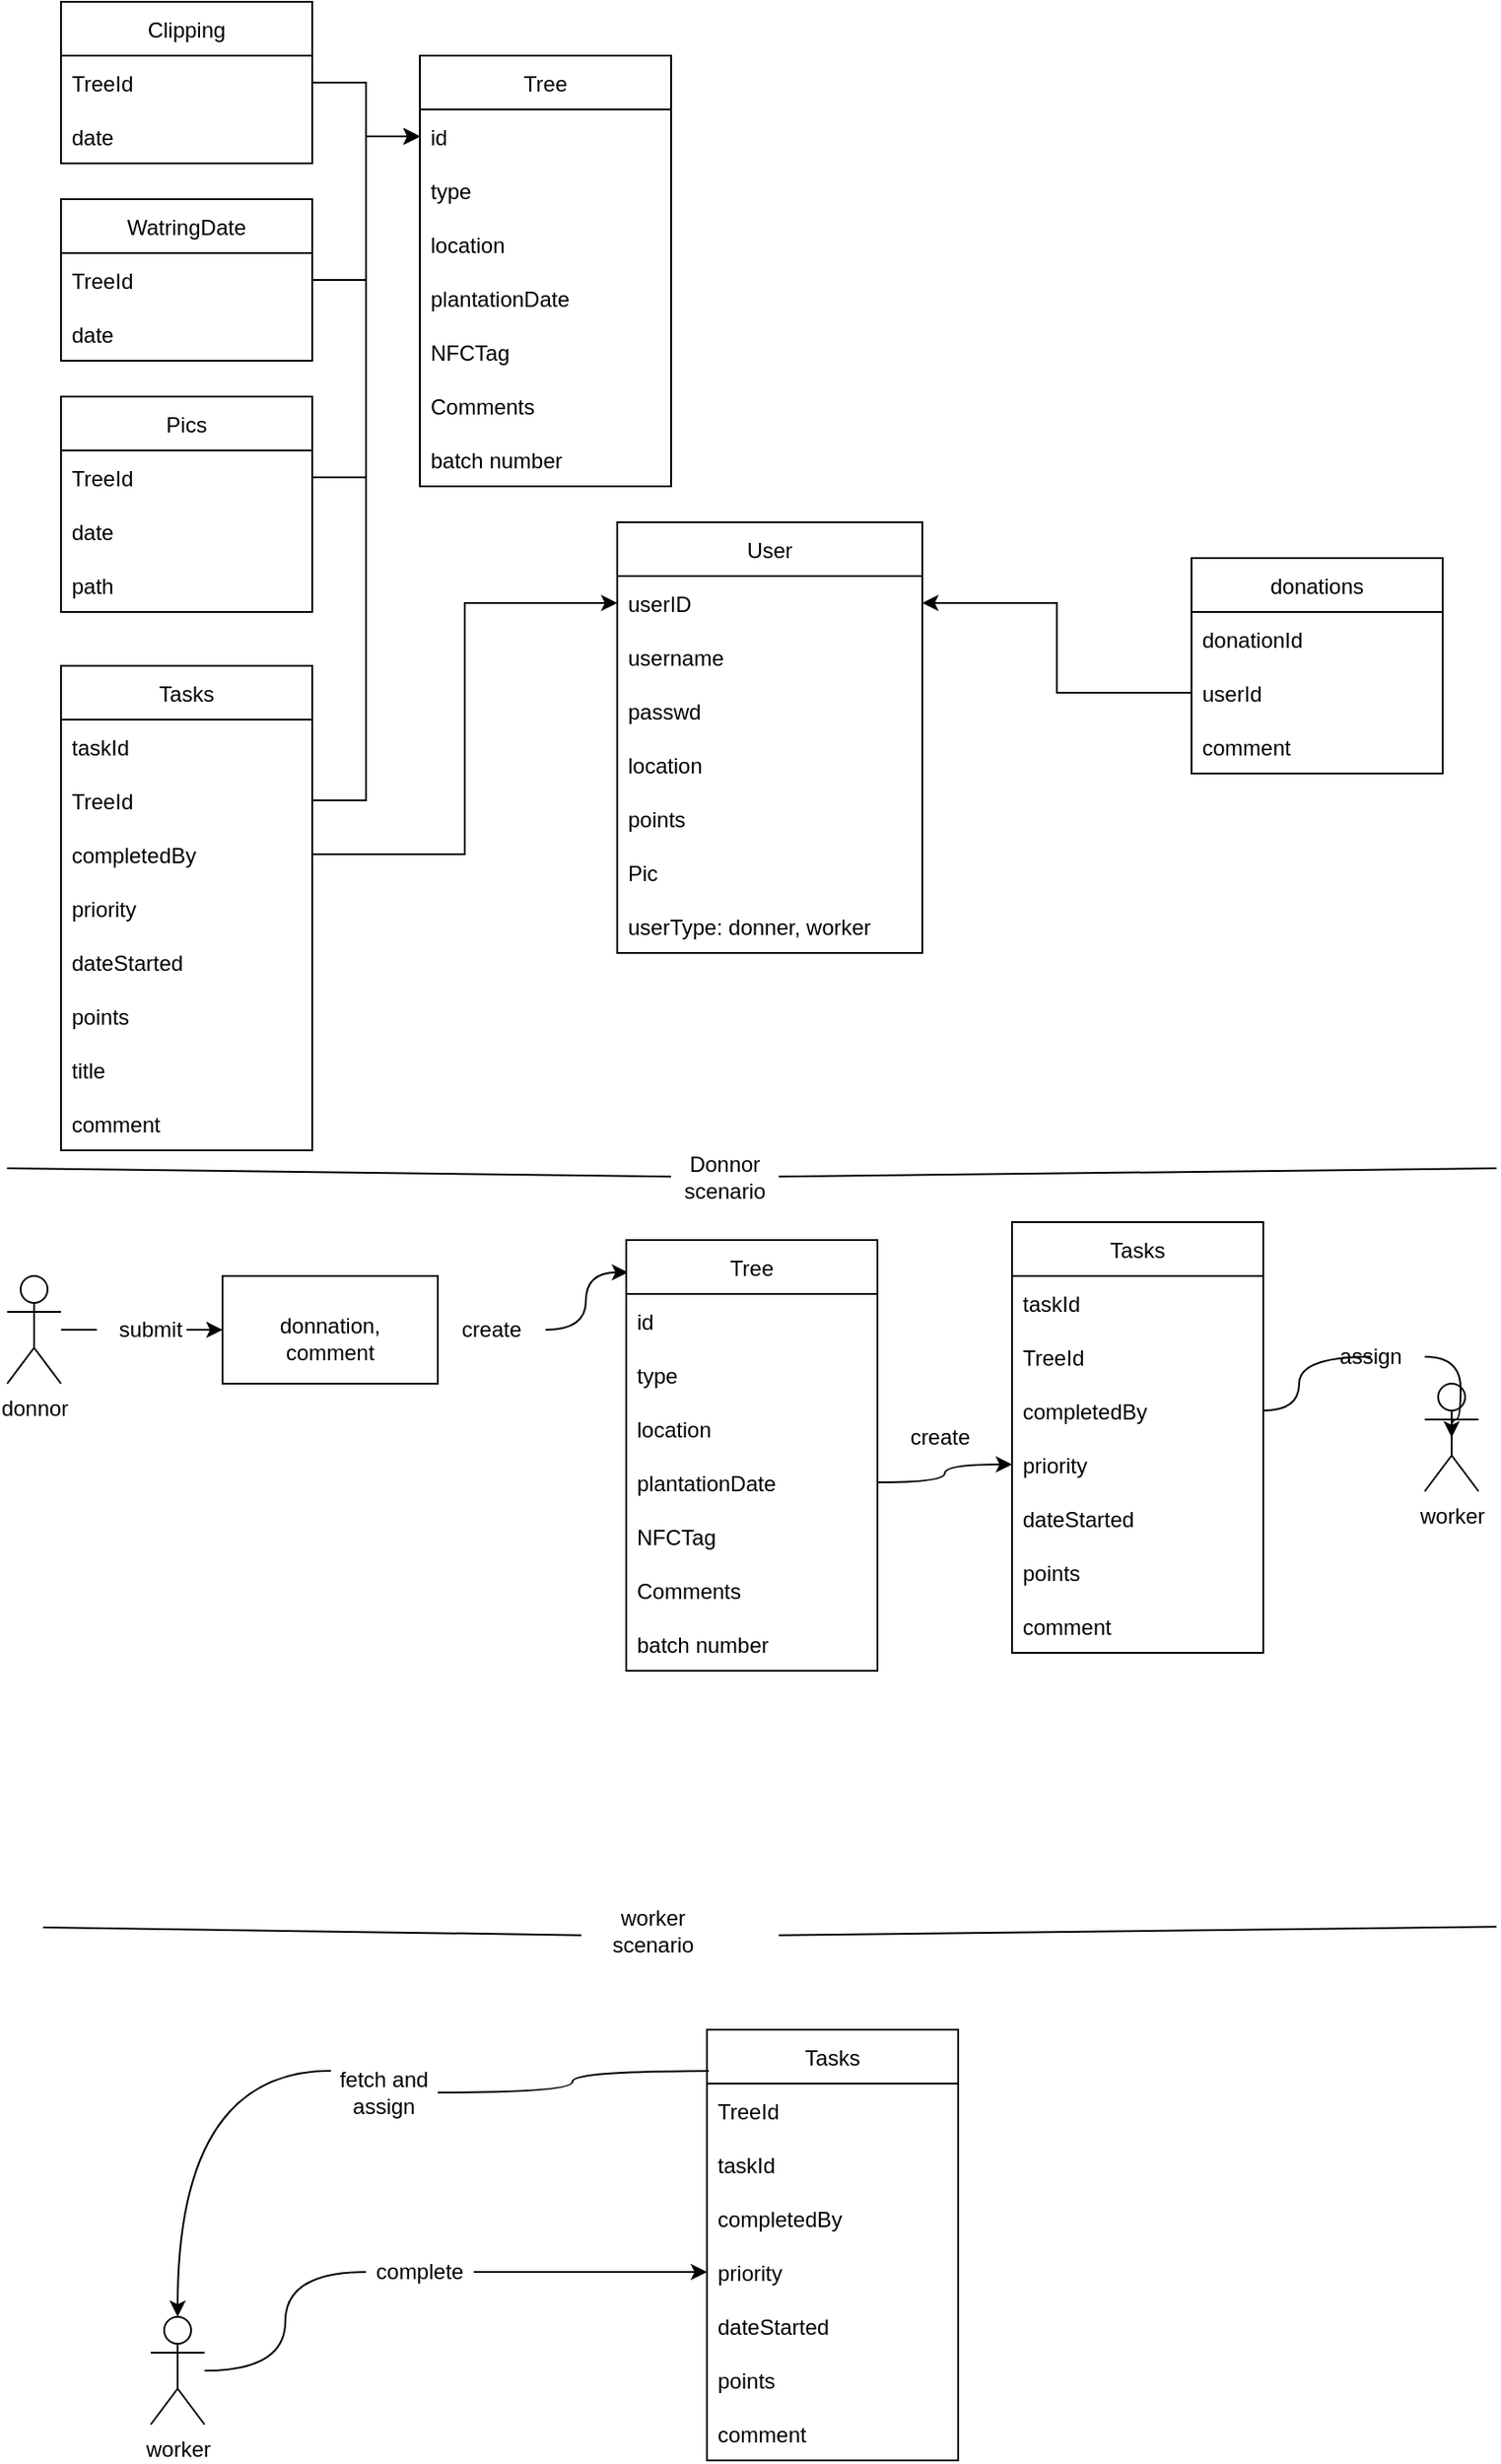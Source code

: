 <mxfile version="20.0.4" type="device"><diagram id="P3Yv4GpOk0k-RY1LHv3R" name="Page-1"><mxGraphModel dx="1422" dy="762" grid="1" gridSize="10" guides="1" tooltips="1" connect="1" arrows="1" fold="1" page="1" pageScale="1" pageWidth="850" pageHeight="1100" math="0" shadow="0"><root><mxCell id="0"/><mxCell id="1" parent="0"/><mxCell id="05S0D8SUbtzjVt8-2Ufj-2" value="Tree" style="swimlane;fontStyle=0;childLayout=stackLayout;horizontal=1;startSize=30;horizontalStack=0;resizeParent=1;resizeParentMax=0;resizeLast=0;collapsible=1;marginBottom=0;" parent="1" vertex="1"><mxGeometry x="240" y="60" width="140" height="240" as="geometry"/></mxCell><mxCell id="05S0D8SUbtzjVt8-2Ufj-5" value="id" style="text;strokeColor=none;fillColor=none;align=left;verticalAlign=middle;spacingLeft=4;spacingRight=4;overflow=hidden;points=[[0,0.5],[1,0.5]];portConstraint=eastwest;rotatable=0;" parent="05S0D8SUbtzjVt8-2Ufj-2" vertex="1"><mxGeometry y="30" width="140" height="30" as="geometry"/></mxCell><mxCell id="05S0D8SUbtzjVt8-2Ufj-4" value="type" style="text;strokeColor=none;fillColor=none;align=left;verticalAlign=middle;spacingLeft=4;spacingRight=4;overflow=hidden;points=[[0,0.5],[1,0.5]];portConstraint=eastwest;rotatable=0;" parent="05S0D8SUbtzjVt8-2Ufj-2" vertex="1"><mxGeometry y="60" width="140" height="30" as="geometry"/></mxCell><mxCell id="05S0D8SUbtzjVt8-2Ufj-3" value="location" style="text;strokeColor=none;fillColor=none;align=left;verticalAlign=middle;spacingLeft=4;spacingRight=4;overflow=hidden;points=[[0,0.5],[1,0.5]];portConstraint=eastwest;rotatable=0;" parent="05S0D8SUbtzjVt8-2Ufj-2" vertex="1"><mxGeometry y="90" width="140" height="30" as="geometry"/></mxCell><mxCell id="05S0D8SUbtzjVt8-2Ufj-6" value="plantationDate" style="text;strokeColor=none;fillColor=none;align=left;verticalAlign=middle;spacingLeft=4;spacingRight=4;overflow=hidden;points=[[0,0.5],[1,0.5]];portConstraint=eastwest;rotatable=0;" parent="05S0D8SUbtzjVt8-2Ufj-2" vertex="1"><mxGeometry y="120" width="140" height="30" as="geometry"/></mxCell><mxCell id="05S0D8SUbtzjVt8-2Ufj-7" value="NFCTag" style="text;strokeColor=none;fillColor=none;align=left;verticalAlign=middle;spacingLeft=4;spacingRight=4;overflow=hidden;points=[[0,0.5],[1,0.5]];portConstraint=eastwest;rotatable=0;" parent="05S0D8SUbtzjVt8-2Ufj-2" vertex="1"><mxGeometry y="150" width="140" height="30" as="geometry"/></mxCell><mxCell id="05S0D8SUbtzjVt8-2Ufj-13" value="Comments" style="text;strokeColor=none;fillColor=none;align=left;verticalAlign=middle;spacingLeft=4;spacingRight=4;overflow=hidden;points=[[0,0.5],[1,0.5]];portConstraint=eastwest;rotatable=0;" parent="05S0D8SUbtzjVt8-2Ufj-2" vertex="1"><mxGeometry y="180" width="140" height="30" as="geometry"/></mxCell><mxCell id="05S0D8SUbtzjVt8-2Ufj-14" value="batch number" style="text;strokeColor=none;fillColor=none;align=left;verticalAlign=middle;spacingLeft=4;spacingRight=4;overflow=hidden;points=[[0,0.5],[1,0.5]];portConstraint=eastwest;rotatable=0;" parent="05S0D8SUbtzjVt8-2Ufj-2" vertex="1"><mxGeometry y="210" width="140" height="30" as="geometry"/></mxCell><mxCell id="05S0D8SUbtzjVt8-2Ufj-8" value="WatringDate" style="swimlane;fontStyle=0;childLayout=stackLayout;horizontal=1;startSize=30;horizontalStack=0;resizeParent=1;resizeParentMax=0;resizeLast=0;collapsible=1;marginBottom=0;" parent="1" vertex="1"><mxGeometry x="40" y="140" width="140" height="90" as="geometry"/></mxCell><mxCell id="05S0D8SUbtzjVt8-2Ufj-9" value="TreeId" style="text;strokeColor=none;fillColor=none;align=left;verticalAlign=middle;spacingLeft=4;spacingRight=4;overflow=hidden;points=[[0,0.5],[1,0.5]];portConstraint=eastwest;rotatable=0;" parent="05S0D8SUbtzjVt8-2Ufj-8" vertex="1"><mxGeometry y="30" width="140" height="30" as="geometry"/></mxCell><mxCell id="05S0D8SUbtzjVt8-2Ufj-10" value="date" style="text;strokeColor=none;fillColor=none;align=left;verticalAlign=middle;spacingLeft=4;spacingRight=4;overflow=hidden;points=[[0,0.5],[1,0.5]];portConstraint=eastwest;rotatable=0;" parent="05S0D8SUbtzjVt8-2Ufj-8" vertex="1"><mxGeometry y="60" width="140" height="30" as="geometry"/></mxCell><mxCell id="05S0D8SUbtzjVt8-2Ufj-12" style="edgeStyle=orthogonalEdgeStyle;rounded=0;orthogonalLoop=1;jettySize=auto;html=1;" parent="1" source="05S0D8SUbtzjVt8-2Ufj-9" target="05S0D8SUbtzjVt8-2Ufj-5" edge="1"><mxGeometry relative="1" as="geometry"/></mxCell><mxCell id="05S0D8SUbtzjVt8-2Ufj-15" value="Clipping" style="swimlane;fontStyle=0;childLayout=stackLayout;horizontal=1;startSize=30;horizontalStack=0;resizeParent=1;resizeParentMax=0;resizeLast=0;collapsible=1;marginBottom=0;" parent="1" vertex="1"><mxGeometry x="40" y="30" width="140" height="90" as="geometry"/></mxCell><mxCell id="05S0D8SUbtzjVt8-2Ufj-16" value="TreeId" style="text;strokeColor=none;fillColor=none;align=left;verticalAlign=middle;spacingLeft=4;spacingRight=4;overflow=hidden;points=[[0,0.5],[1,0.5]];portConstraint=eastwest;rotatable=0;" parent="05S0D8SUbtzjVt8-2Ufj-15" vertex="1"><mxGeometry y="30" width="140" height="30" as="geometry"/></mxCell><mxCell id="05S0D8SUbtzjVt8-2Ufj-17" value="date" style="text;strokeColor=none;fillColor=none;align=left;verticalAlign=middle;spacingLeft=4;spacingRight=4;overflow=hidden;points=[[0,0.5],[1,0.5]];portConstraint=eastwest;rotatable=0;" parent="05S0D8SUbtzjVt8-2Ufj-15" vertex="1"><mxGeometry y="60" width="140" height="30" as="geometry"/></mxCell><mxCell id="05S0D8SUbtzjVt8-2Ufj-19" style="edgeStyle=orthogonalEdgeStyle;rounded=0;orthogonalLoop=1;jettySize=auto;html=1;" parent="1" source="05S0D8SUbtzjVt8-2Ufj-16" target="05S0D8SUbtzjVt8-2Ufj-5" edge="1"><mxGeometry relative="1" as="geometry"/></mxCell><mxCell id="05S0D8SUbtzjVt8-2Ufj-20" value="Pics" style="swimlane;fontStyle=0;childLayout=stackLayout;horizontal=1;startSize=30;horizontalStack=0;resizeParent=1;resizeParentMax=0;resizeLast=0;collapsible=1;marginBottom=0;" parent="1" vertex="1"><mxGeometry x="40" y="250" width="140" height="120" as="geometry"/></mxCell><mxCell id="05S0D8SUbtzjVt8-2Ufj-21" value="TreeId" style="text;strokeColor=none;fillColor=none;align=left;verticalAlign=middle;spacingLeft=4;spacingRight=4;overflow=hidden;points=[[0,0.5],[1,0.5]];portConstraint=eastwest;rotatable=0;" parent="05S0D8SUbtzjVt8-2Ufj-20" vertex="1"><mxGeometry y="30" width="140" height="30" as="geometry"/></mxCell><mxCell id="05S0D8SUbtzjVt8-2Ufj-22" value="date" style="text;strokeColor=none;fillColor=none;align=left;verticalAlign=middle;spacingLeft=4;spacingRight=4;overflow=hidden;points=[[0,0.5],[1,0.5]];portConstraint=eastwest;rotatable=0;" parent="05S0D8SUbtzjVt8-2Ufj-20" vertex="1"><mxGeometry y="60" width="140" height="30" as="geometry"/></mxCell><mxCell id="05S0D8SUbtzjVt8-2Ufj-23" value="path" style="text;strokeColor=none;fillColor=none;align=left;verticalAlign=middle;spacingLeft=4;spacingRight=4;overflow=hidden;points=[[0,0.5],[1,0.5]];portConstraint=eastwest;rotatable=0;" parent="05S0D8SUbtzjVt8-2Ufj-20" vertex="1"><mxGeometry y="90" width="140" height="30" as="geometry"/></mxCell><mxCell id="05S0D8SUbtzjVt8-2Ufj-24" style="edgeStyle=orthogonalEdgeStyle;rounded=0;orthogonalLoop=1;jettySize=auto;html=1;" parent="1" source="05S0D8SUbtzjVt8-2Ufj-21" target="05S0D8SUbtzjVt8-2Ufj-5" edge="1"><mxGeometry relative="1" as="geometry"/></mxCell><mxCell id="05S0D8SUbtzjVt8-2Ufj-25" value="User" style="swimlane;fontStyle=0;childLayout=stackLayout;horizontal=1;startSize=30;horizontalStack=0;resizeParent=1;resizeParentMax=0;resizeLast=0;collapsible=1;marginBottom=0;" parent="1" vertex="1"><mxGeometry x="350" y="320" width="170" height="240" as="geometry"/></mxCell><mxCell id="05S0D8SUbtzjVt8-2Ufj-26" value="userID" style="text;strokeColor=none;fillColor=none;align=left;verticalAlign=middle;spacingLeft=4;spacingRight=4;overflow=hidden;points=[[0,0.5],[1,0.5]];portConstraint=eastwest;rotatable=0;" parent="05S0D8SUbtzjVt8-2Ufj-25" vertex="1"><mxGeometry y="30" width="170" height="30" as="geometry"/></mxCell><mxCell id="05S0D8SUbtzjVt8-2Ufj-44" value="username" style="text;strokeColor=none;fillColor=none;align=left;verticalAlign=middle;spacingLeft=4;spacingRight=4;overflow=hidden;points=[[0,0.5],[1,0.5]];portConstraint=eastwest;rotatable=0;" parent="05S0D8SUbtzjVt8-2Ufj-25" vertex="1"><mxGeometry y="60" width="170" height="30" as="geometry"/></mxCell><mxCell id="05S0D8SUbtzjVt8-2Ufj-43" value="passwd" style="text;strokeColor=none;fillColor=none;align=left;verticalAlign=middle;spacingLeft=4;spacingRight=4;overflow=hidden;points=[[0,0.5],[1,0.5]];portConstraint=eastwest;rotatable=0;" parent="05S0D8SUbtzjVt8-2Ufj-25" vertex="1"><mxGeometry y="90" width="170" height="30" as="geometry"/></mxCell><mxCell id="05S0D8SUbtzjVt8-2Ufj-27" value="location" style="text;strokeColor=none;fillColor=none;align=left;verticalAlign=middle;spacingLeft=4;spacingRight=4;overflow=hidden;points=[[0,0.5],[1,0.5]];portConstraint=eastwest;rotatable=0;" parent="05S0D8SUbtzjVt8-2Ufj-25" vertex="1"><mxGeometry y="120" width="170" height="30" as="geometry"/></mxCell><mxCell id="05S0D8SUbtzjVt8-2Ufj-28" value="points" style="text;strokeColor=none;fillColor=none;align=left;verticalAlign=middle;spacingLeft=4;spacingRight=4;overflow=hidden;points=[[0,0.5],[1,0.5]];portConstraint=eastwest;rotatable=0;" parent="05S0D8SUbtzjVt8-2Ufj-25" vertex="1"><mxGeometry y="150" width="170" height="30" as="geometry"/></mxCell><mxCell id="05S0D8SUbtzjVt8-2Ufj-29" value="Pic" style="text;strokeColor=none;fillColor=none;align=left;verticalAlign=middle;spacingLeft=4;spacingRight=4;overflow=hidden;points=[[0,0.5],[1,0.5]];portConstraint=eastwest;rotatable=0;" parent="05S0D8SUbtzjVt8-2Ufj-25" vertex="1"><mxGeometry y="180" width="170" height="30" as="geometry"/></mxCell><mxCell id="05S0D8SUbtzjVt8-2Ufj-38" value="userType: donner, worker" style="text;strokeColor=none;fillColor=none;align=left;verticalAlign=middle;spacingLeft=4;spacingRight=4;overflow=hidden;points=[[0,0.5],[1,0.5]];portConstraint=eastwest;rotatable=0;" parent="05S0D8SUbtzjVt8-2Ufj-25" vertex="1"><mxGeometry y="210" width="170" height="30" as="geometry"/></mxCell><mxCell id="05S0D8SUbtzjVt8-2Ufj-30" value="Tasks" style="swimlane;fontStyle=0;childLayout=stackLayout;horizontal=1;startSize=30;horizontalStack=0;resizeParent=1;resizeParentMax=0;resizeLast=0;collapsible=1;marginBottom=0;" parent="1" vertex="1"><mxGeometry x="40" y="400" width="140" height="270" as="geometry"/></mxCell><mxCell id="05S0D8SUbtzjVt8-2Ufj-37" value="taskId" style="text;strokeColor=none;fillColor=none;align=left;verticalAlign=middle;spacingLeft=4;spacingRight=4;overflow=hidden;points=[[0,0.5],[1,0.5]];portConstraint=eastwest;rotatable=0;" parent="05S0D8SUbtzjVt8-2Ufj-30" vertex="1"><mxGeometry y="30" width="140" height="30" as="geometry"/></mxCell><mxCell id="05S0D8SUbtzjVt8-2Ufj-31" value="TreeId" style="text;strokeColor=none;fillColor=none;align=left;verticalAlign=middle;spacingLeft=4;spacingRight=4;overflow=hidden;points=[[0,0.5],[1,0.5]];portConstraint=eastwest;rotatable=0;" parent="05S0D8SUbtzjVt8-2Ufj-30" vertex="1"><mxGeometry y="60" width="140" height="30" as="geometry"/></mxCell><mxCell id="05S0D8SUbtzjVt8-2Ufj-40" value="completedBy" style="text;strokeColor=none;fillColor=none;align=left;verticalAlign=middle;spacingLeft=4;spacingRight=4;overflow=hidden;points=[[0,0.5],[1,0.5]];portConstraint=eastwest;rotatable=0;" parent="05S0D8SUbtzjVt8-2Ufj-30" vertex="1"><mxGeometry y="90" width="140" height="30" as="geometry"/></mxCell><mxCell id="05S0D8SUbtzjVt8-2Ufj-33" value="priority" style="text;strokeColor=none;fillColor=none;align=left;verticalAlign=middle;spacingLeft=4;spacingRight=4;overflow=hidden;points=[[0,0.5],[1,0.5]];portConstraint=eastwest;rotatable=0;" parent="05S0D8SUbtzjVt8-2Ufj-30" vertex="1"><mxGeometry y="120" width="140" height="30" as="geometry"/></mxCell><mxCell id="05S0D8SUbtzjVt8-2Ufj-32" value="dateStarted" style="text;strokeColor=none;fillColor=none;align=left;verticalAlign=middle;spacingLeft=4;spacingRight=4;overflow=hidden;points=[[0,0.5],[1,0.5]];portConstraint=eastwest;rotatable=0;" parent="05S0D8SUbtzjVt8-2Ufj-30" vertex="1"><mxGeometry y="150" width="140" height="30" as="geometry"/></mxCell><mxCell id="05S0D8SUbtzjVt8-2Ufj-35" value="points" style="text;strokeColor=none;fillColor=none;align=left;verticalAlign=middle;spacingLeft=4;spacingRight=4;overflow=hidden;points=[[0,0.5],[1,0.5]];portConstraint=eastwest;rotatable=0;" parent="05S0D8SUbtzjVt8-2Ufj-30" vertex="1"><mxGeometry y="180" width="140" height="30" as="geometry"/></mxCell><mxCell id="bPDghBk_aFHv_Kucnev_-1" value="title" style="text;strokeColor=none;fillColor=none;align=left;verticalAlign=middle;spacingLeft=4;spacingRight=4;overflow=hidden;points=[[0,0.5],[1,0.5]];portConstraint=eastwest;rotatable=0;" vertex="1" parent="05S0D8SUbtzjVt8-2Ufj-30"><mxGeometry y="210" width="140" height="30" as="geometry"/></mxCell><mxCell id="05S0D8SUbtzjVt8-2Ufj-42" value="comment" style="text;strokeColor=none;fillColor=none;align=left;verticalAlign=middle;spacingLeft=4;spacingRight=4;overflow=hidden;points=[[0,0.5],[1,0.5]];portConstraint=eastwest;rotatable=0;" parent="05S0D8SUbtzjVt8-2Ufj-30" vertex="1"><mxGeometry y="240" width="140" height="30" as="geometry"/></mxCell><mxCell id="05S0D8SUbtzjVt8-2Ufj-34" style="edgeStyle=orthogonalEdgeStyle;rounded=0;orthogonalLoop=1;jettySize=auto;html=1;entryX=0;entryY=0.5;entryDx=0;entryDy=0;" parent="1" source="05S0D8SUbtzjVt8-2Ufj-31" target="05S0D8SUbtzjVt8-2Ufj-5" edge="1"><mxGeometry relative="1" as="geometry"/></mxCell><mxCell id="05S0D8SUbtzjVt8-2Ufj-41" style="edgeStyle=orthogonalEdgeStyle;rounded=0;orthogonalLoop=1;jettySize=auto;html=1;" parent="1" source="05S0D8SUbtzjVt8-2Ufj-40" target="05S0D8SUbtzjVt8-2Ufj-26" edge="1"><mxGeometry relative="1" as="geometry"/></mxCell><mxCell id="05S0D8SUbtzjVt8-2Ufj-47" value="" style="edgeStyle=orthogonalEdgeStyle;rounded=0;orthogonalLoop=1;jettySize=auto;html=1;startArrow=none;" parent="1" source="05S0D8SUbtzjVt8-2Ufj-106" target="05S0D8SUbtzjVt8-2Ufj-46" edge="1"><mxGeometry relative="1" as="geometry"/></mxCell><mxCell id="05S0D8SUbtzjVt8-2Ufj-45" value="donnor" style="shape=umlActor;verticalLabelPosition=bottom;verticalAlign=top;html=1;outlineConnect=0;" parent="1" vertex="1"><mxGeometry x="10" y="740" width="30" height="60" as="geometry"/></mxCell><mxCell id="05S0D8SUbtzjVt8-2Ufj-60" style="edgeStyle=orthogonalEdgeStyle;rounded=0;orthogonalLoop=1;jettySize=auto;html=1;entryX=0.007;entryY=0.075;entryDx=0;entryDy=0;entryPerimeter=0;curved=1;startArrow=none;" parent="1" source="05S0D8SUbtzjVt8-2Ufj-110" target="05S0D8SUbtzjVt8-2Ufj-82" edge="1"><mxGeometry relative="1" as="geometry"><mxPoint x="280" y="760" as="targetPoint"/></mxGeometry></mxCell><mxCell id="05S0D8SUbtzjVt8-2Ufj-46" value="&lt;br&gt;donnation,&lt;br&gt;comment" style="whiteSpace=wrap;html=1;verticalAlign=top;" parent="1" vertex="1"><mxGeometry x="130" y="740" width="120" height="60" as="geometry"/></mxCell><mxCell id="05S0D8SUbtzjVt8-2Ufj-49" value="donations" style="swimlane;fontStyle=0;childLayout=stackLayout;horizontal=1;startSize=30;horizontalStack=0;resizeParent=1;resizeParentMax=0;resizeLast=0;collapsible=1;marginBottom=0;" parent="1" vertex="1"><mxGeometry x="670" y="340" width="140" height="120" as="geometry"/></mxCell><mxCell id="05S0D8SUbtzjVt8-2Ufj-50" value="donationId" style="text;strokeColor=none;fillColor=none;align=left;verticalAlign=middle;spacingLeft=4;spacingRight=4;overflow=hidden;points=[[0,0.5],[1,0.5]];portConstraint=eastwest;rotatable=0;" parent="05S0D8SUbtzjVt8-2Ufj-49" vertex="1"><mxGeometry y="30" width="140" height="30" as="geometry"/></mxCell><mxCell id="05S0D8SUbtzjVt8-2Ufj-51" value="userId" style="text;strokeColor=none;fillColor=none;align=left;verticalAlign=middle;spacingLeft=4;spacingRight=4;overflow=hidden;points=[[0,0.5],[1,0.5]];portConstraint=eastwest;rotatable=0;" parent="05S0D8SUbtzjVt8-2Ufj-49" vertex="1"><mxGeometry y="60" width="140" height="30" as="geometry"/></mxCell><mxCell id="05S0D8SUbtzjVt8-2Ufj-52" value="comment" style="text;strokeColor=none;fillColor=none;align=left;verticalAlign=middle;spacingLeft=4;spacingRight=4;overflow=hidden;points=[[0,0.5],[1,0.5]];portConstraint=eastwest;rotatable=0;" parent="05S0D8SUbtzjVt8-2Ufj-49" vertex="1"><mxGeometry y="90" width="140" height="30" as="geometry"/></mxCell><mxCell id="05S0D8SUbtzjVt8-2Ufj-53" style="edgeStyle=orthogonalEdgeStyle;rounded=0;orthogonalLoop=1;jettySize=auto;html=1;" parent="1" source="05S0D8SUbtzjVt8-2Ufj-51" target="05S0D8SUbtzjVt8-2Ufj-26" edge="1"><mxGeometry relative="1" as="geometry"/></mxCell><mxCell id="05S0D8SUbtzjVt8-2Ufj-62" value="Tasks" style="swimlane;fontStyle=0;childLayout=stackLayout;horizontal=1;startSize=30;horizontalStack=0;resizeParent=1;resizeParentMax=0;resizeLast=0;collapsible=1;marginBottom=0;" parent="1" vertex="1"><mxGeometry x="570" y="710" width="140" height="240" as="geometry"/></mxCell><mxCell id="05S0D8SUbtzjVt8-2Ufj-63" value="taskId" style="text;strokeColor=none;fillColor=none;align=left;verticalAlign=middle;spacingLeft=4;spacingRight=4;overflow=hidden;points=[[0,0.5],[1,0.5]];portConstraint=eastwest;rotatable=0;" parent="05S0D8SUbtzjVt8-2Ufj-62" vertex="1"><mxGeometry y="30" width="140" height="30" as="geometry"/></mxCell><mxCell id="05S0D8SUbtzjVt8-2Ufj-64" value="TreeId" style="text;strokeColor=none;fillColor=none;align=left;verticalAlign=middle;spacingLeft=4;spacingRight=4;overflow=hidden;points=[[0,0.5],[1,0.5]];portConstraint=eastwest;rotatable=0;" parent="05S0D8SUbtzjVt8-2Ufj-62" vertex="1"><mxGeometry y="60" width="140" height="30" as="geometry"/></mxCell><mxCell id="05S0D8SUbtzjVt8-2Ufj-65" value="completedBy" style="text;strokeColor=none;fillColor=none;align=left;verticalAlign=middle;spacingLeft=4;spacingRight=4;overflow=hidden;points=[[0,0.5],[1,0.5]];portConstraint=eastwest;rotatable=0;" parent="05S0D8SUbtzjVt8-2Ufj-62" vertex="1"><mxGeometry y="90" width="140" height="30" as="geometry"/></mxCell><mxCell id="05S0D8SUbtzjVt8-2Ufj-66" value="priority" style="text;strokeColor=none;fillColor=none;align=left;verticalAlign=middle;spacingLeft=4;spacingRight=4;overflow=hidden;points=[[0,0.5],[1,0.5]];portConstraint=eastwest;rotatable=0;" parent="05S0D8SUbtzjVt8-2Ufj-62" vertex="1"><mxGeometry y="120" width="140" height="30" as="geometry"/></mxCell><mxCell id="05S0D8SUbtzjVt8-2Ufj-67" value="dateStarted" style="text;strokeColor=none;fillColor=none;align=left;verticalAlign=middle;spacingLeft=4;spacingRight=4;overflow=hidden;points=[[0,0.5],[1,0.5]];portConstraint=eastwest;rotatable=0;" parent="05S0D8SUbtzjVt8-2Ufj-62" vertex="1"><mxGeometry y="150" width="140" height="30" as="geometry"/></mxCell><mxCell id="05S0D8SUbtzjVt8-2Ufj-68" value="points" style="text;strokeColor=none;fillColor=none;align=left;verticalAlign=middle;spacingLeft=4;spacingRight=4;overflow=hidden;points=[[0,0.5],[1,0.5]];portConstraint=eastwest;rotatable=0;" parent="05S0D8SUbtzjVt8-2Ufj-62" vertex="1"><mxGeometry y="180" width="140" height="30" as="geometry"/></mxCell><mxCell id="05S0D8SUbtzjVt8-2Ufj-69" value="comment" style="text;strokeColor=none;fillColor=none;align=left;verticalAlign=middle;spacingLeft=4;spacingRight=4;overflow=hidden;points=[[0,0.5],[1,0.5]];portConstraint=eastwest;rotatable=0;" parent="05S0D8SUbtzjVt8-2Ufj-62" vertex="1"><mxGeometry y="210" width="140" height="30" as="geometry"/></mxCell><mxCell id="05S0D8SUbtzjVt8-2Ufj-78" value="worker" style="shape=umlActor;verticalLabelPosition=bottom;verticalAlign=top;html=1;outlineConnect=0;" parent="1" vertex="1"><mxGeometry x="800" y="800" width="30" height="60" as="geometry"/></mxCell><mxCell id="05S0D8SUbtzjVt8-2Ufj-79" style="edgeStyle=orthogonalEdgeStyle;curved=1;rounded=0;orthogonalLoop=1;jettySize=auto;html=1;exitX=1;exitY=0.5;exitDx=0;exitDy=0;entryX=0.5;entryY=0.5;entryDx=0;entryDy=0;entryPerimeter=0;startArrow=none;" parent="1" source="05S0D8SUbtzjVt8-2Ufj-118" target="05S0D8SUbtzjVt8-2Ufj-78" edge="1"><mxGeometry relative="1" as="geometry"/></mxCell><mxCell id="05S0D8SUbtzjVt8-2Ufj-82" value="Tree" style="swimlane;fontStyle=0;childLayout=stackLayout;horizontal=1;startSize=30;horizontalStack=0;resizeParent=1;resizeParentMax=0;resizeLast=0;collapsible=1;marginBottom=0;" parent="1" vertex="1"><mxGeometry x="355" y="720" width="140" height="240" as="geometry"/></mxCell><mxCell id="05S0D8SUbtzjVt8-2Ufj-83" value="id" style="text;strokeColor=none;fillColor=none;align=left;verticalAlign=middle;spacingLeft=4;spacingRight=4;overflow=hidden;points=[[0,0.5],[1,0.5]];portConstraint=eastwest;rotatable=0;" parent="05S0D8SUbtzjVt8-2Ufj-82" vertex="1"><mxGeometry y="30" width="140" height="30" as="geometry"/></mxCell><mxCell id="05S0D8SUbtzjVt8-2Ufj-84" value="type" style="text;strokeColor=none;fillColor=none;align=left;verticalAlign=middle;spacingLeft=4;spacingRight=4;overflow=hidden;points=[[0,0.5],[1,0.5]];portConstraint=eastwest;rotatable=0;" parent="05S0D8SUbtzjVt8-2Ufj-82" vertex="1"><mxGeometry y="60" width="140" height="30" as="geometry"/></mxCell><mxCell id="05S0D8SUbtzjVt8-2Ufj-85" value="location" style="text;strokeColor=none;fillColor=none;align=left;verticalAlign=middle;spacingLeft=4;spacingRight=4;overflow=hidden;points=[[0,0.5],[1,0.5]];portConstraint=eastwest;rotatable=0;" parent="05S0D8SUbtzjVt8-2Ufj-82" vertex="1"><mxGeometry y="90" width="140" height="30" as="geometry"/></mxCell><mxCell id="05S0D8SUbtzjVt8-2Ufj-86" value="plantationDate" style="text;strokeColor=none;fillColor=none;align=left;verticalAlign=middle;spacingLeft=4;spacingRight=4;overflow=hidden;points=[[0,0.5],[1,0.5]];portConstraint=eastwest;rotatable=0;" parent="05S0D8SUbtzjVt8-2Ufj-82" vertex="1"><mxGeometry y="120" width="140" height="30" as="geometry"/></mxCell><mxCell id="05S0D8SUbtzjVt8-2Ufj-87" value="NFCTag" style="text;strokeColor=none;fillColor=none;align=left;verticalAlign=middle;spacingLeft=4;spacingRight=4;overflow=hidden;points=[[0,0.5],[1,0.5]];portConstraint=eastwest;rotatable=0;" parent="05S0D8SUbtzjVt8-2Ufj-82" vertex="1"><mxGeometry y="150" width="140" height="30" as="geometry"/></mxCell><mxCell id="05S0D8SUbtzjVt8-2Ufj-88" value="Comments" style="text;strokeColor=none;fillColor=none;align=left;verticalAlign=middle;spacingLeft=4;spacingRight=4;overflow=hidden;points=[[0,0.5],[1,0.5]];portConstraint=eastwest;rotatable=0;" parent="05S0D8SUbtzjVt8-2Ufj-82" vertex="1"><mxGeometry y="180" width="140" height="30" as="geometry"/></mxCell><mxCell id="05S0D8SUbtzjVt8-2Ufj-89" value="batch number" style="text;strokeColor=none;fillColor=none;align=left;verticalAlign=middle;spacingLeft=4;spacingRight=4;overflow=hidden;points=[[0,0.5],[1,0.5]];portConstraint=eastwest;rotatable=0;" parent="05S0D8SUbtzjVt8-2Ufj-82" vertex="1"><mxGeometry y="210" width="140" height="30" as="geometry"/></mxCell><mxCell id="05S0D8SUbtzjVt8-2Ufj-124" style="edgeStyle=orthogonalEdgeStyle;curved=1;rounded=0;orthogonalLoop=1;jettySize=auto;html=1;entryX=0;entryY=0.5;entryDx=0;entryDy=0;startArrow=none;" parent="1" source="05S0D8SUbtzjVt8-2Ufj-128" target="05S0D8SUbtzjVt8-2Ufj-102" edge="1"><mxGeometry relative="1" as="geometry"/></mxCell><mxCell id="05S0D8SUbtzjVt8-2Ufj-91" value="worker" style="shape=umlActor;verticalLabelPosition=bottom;verticalAlign=top;html=1;outlineConnect=0;" parent="1" vertex="1"><mxGeometry x="90" y="1320" width="30" height="60" as="geometry"/></mxCell><mxCell id="05S0D8SUbtzjVt8-2Ufj-95" value="" style="endArrow=none;html=1;rounded=0;startArrow=none;" parent="1" source="05S0D8SUbtzjVt8-2Ufj-96" edge="1"><mxGeometry width="50" height="50" relative="1" as="geometry"><mxPoint x="10" y="680" as="sourcePoint"/><mxPoint x="840" y="680" as="targetPoint"/></mxGeometry></mxCell><mxCell id="05S0D8SUbtzjVt8-2Ufj-97" value="worker&lt;br&gt;scenario" style="text;html=1;strokeColor=none;fillColor=none;align=center;verticalAlign=middle;whiteSpace=wrap;rounded=0;" parent="1" vertex="1"><mxGeometry x="340" y="1090" width="60" height="30" as="geometry"/></mxCell><mxCell id="05S0D8SUbtzjVt8-2Ufj-98" value="Tasks" style="swimlane;fontStyle=0;childLayout=stackLayout;horizontal=1;startSize=30;horizontalStack=0;resizeParent=1;resizeParentMax=0;resizeLast=0;collapsible=1;marginBottom=0;" parent="1" vertex="1"><mxGeometry x="400" y="1160" width="140" height="240" as="geometry"/></mxCell><mxCell id="05S0D8SUbtzjVt8-2Ufj-100" value="TreeId" style="text;strokeColor=none;fillColor=none;align=left;verticalAlign=middle;spacingLeft=4;spacingRight=4;overflow=hidden;points=[[0,0.5],[1,0.5]];portConstraint=eastwest;rotatable=0;" parent="05S0D8SUbtzjVt8-2Ufj-98" vertex="1"><mxGeometry y="30" width="140" height="30" as="geometry"/></mxCell><mxCell id="05S0D8SUbtzjVt8-2Ufj-99" value="taskId" style="text;strokeColor=none;fillColor=none;align=left;verticalAlign=middle;spacingLeft=4;spacingRight=4;overflow=hidden;points=[[0,0.5],[1,0.5]];portConstraint=eastwest;rotatable=0;" parent="05S0D8SUbtzjVt8-2Ufj-98" vertex="1"><mxGeometry y="60" width="140" height="30" as="geometry"/></mxCell><mxCell id="05S0D8SUbtzjVt8-2Ufj-101" value="completedBy" style="text;strokeColor=none;fillColor=none;align=left;verticalAlign=middle;spacingLeft=4;spacingRight=4;overflow=hidden;points=[[0,0.5],[1,0.5]];portConstraint=eastwest;rotatable=0;" parent="05S0D8SUbtzjVt8-2Ufj-98" vertex="1"><mxGeometry y="90" width="140" height="30" as="geometry"/></mxCell><mxCell id="05S0D8SUbtzjVt8-2Ufj-102" value="priority" style="text;strokeColor=none;fillColor=none;align=left;verticalAlign=middle;spacingLeft=4;spacingRight=4;overflow=hidden;points=[[0,0.5],[1,0.5]];portConstraint=eastwest;rotatable=0;" parent="05S0D8SUbtzjVt8-2Ufj-98" vertex="1"><mxGeometry y="120" width="140" height="30" as="geometry"/></mxCell><mxCell id="05S0D8SUbtzjVt8-2Ufj-103" value="dateStarted" style="text;strokeColor=none;fillColor=none;align=left;verticalAlign=middle;spacingLeft=4;spacingRight=4;overflow=hidden;points=[[0,0.5],[1,0.5]];portConstraint=eastwest;rotatable=0;" parent="05S0D8SUbtzjVt8-2Ufj-98" vertex="1"><mxGeometry y="150" width="140" height="30" as="geometry"/></mxCell><mxCell id="05S0D8SUbtzjVt8-2Ufj-104" value="points" style="text;strokeColor=none;fillColor=none;align=left;verticalAlign=middle;spacingLeft=4;spacingRight=4;overflow=hidden;points=[[0,0.5],[1,0.5]];portConstraint=eastwest;rotatable=0;" parent="05S0D8SUbtzjVt8-2Ufj-98" vertex="1"><mxGeometry y="180" width="140" height="30" as="geometry"/></mxCell><mxCell id="05S0D8SUbtzjVt8-2Ufj-105" value="comment" style="text;strokeColor=none;fillColor=none;align=left;verticalAlign=middle;spacingLeft=4;spacingRight=4;overflow=hidden;points=[[0,0.5],[1,0.5]];portConstraint=eastwest;rotatable=0;" parent="05S0D8SUbtzjVt8-2Ufj-98" vertex="1"><mxGeometry y="210" width="140" height="30" as="geometry"/></mxCell><mxCell id="05S0D8SUbtzjVt8-2Ufj-106" value="submit" style="text;html=1;strokeColor=none;fillColor=none;align=center;verticalAlign=middle;whiteSpace=wrap;rounded=0;" parent="1" vertex="1"><mxGeometry x="60" y="755" width="60" height="30" as="geometry"/></mxCell><mxCell id="05S0D8SUbtzjVt8-2Ufj-109" value="" style="edgeStyle=orthogonalEdgeStyle;rounded=0;orthogonalLoop=1;jettySize=auto;html=1;endArrow=none;" parent="1" source="05S0D8SUbtzjVt8-2Ufj-45" target="05S0D8SUbtzjVt8-2Ufj-106" edge="1"><mxGeometry relative="1" as="geometry"><mxPoint x="40" y="770" as="sourcePoint"/><mxPoint x="150" y="770" as="targetPoint"/></mxGeometry></mxCell><mxCell id="05S0D8SUbtzjVt8-2Ufj-110" value="create" style="text;html=1;strokeColor=none;fillColor=none;align=center;verticalAlign=middle;whiteSpace=wrap;rounded=0;" parent="1" vertex="1"><mxGeometry x="250" y="755" width="60" height="30" as="geometry"/></mxCell><mxCell id="05S0D8SUbtzjVt8-2Ufj-96" value="Donnor scenario" style="text;html=1;strokeColor=none;fillColor=none;align=center;verticalAlign=middle;whiteSpace=wrap;rounded=0;" parent="1" vertex="1"><mxGeometry x="380" y="670" width="60" height="30" as="geometry"/></mxCell><mxCell id="05S0D8SUbtzjVt8-2Ufj-113" value="" style="endArrow=none;html=1;rounded=0;" parent="1" target="05S0D8SUbtzjVt8-2Ufj-96" edge="1"><mxGeometry width="50" height="50" relative="1" as="geometry"><mxPoint x="10" y="680" as="sourcePoint"/><mxPoint x="840" y="680" as="targetPoint"/></mxGeometry></mxCell><mxCell id="05S0D8SUbtzjVt8-2Ufj-115" style="edgeStyle=orthogonalEdgeStyle;rounded=0;orthogonalLoop=1;jettySize=auto;html=1;entryX=0;entryY=0.5;entryDx=0;entryDy=0;curved=1;" parent="1" source="05S0D8SUbtzjVt8-2Ufj-86" target="05S0D8SUbtzjVt8-2Ufj-66" edge="1"><mxGeometry relative="1" as="geometry"/></mxCell><mxCell id="05S0D8SUbtzjVt8-2Ufj-116" value="create" style="text;html=1;strokeColor=none;fillColor=none;align=center;verticalAlign=middle;whiteSpace=wrap;rounded=0;" parent="1" vertex="1"><mxGeometry x="500" y="815" width="60" height="30" as="geometry"/></mxCell><mxCell id="05S0D8SUbtzjVt8-2Ufj-118" value="assign" style="text;html=1;strokeColor=none;fillColor=none;align=center;verticalAlign=middle;whiteSpace=wrap;rounded=0;" parent="1" vertex="1"><mxGeometry x="740" y="770" width="60" height="30" as="geometry"/></mxCell><mxCell id="05S0D8SUbtzjVt8-2Ufj-121" value="" style="edgeStyle=orthogonalEdgeStyle;curved=1;rounded=0;orthogonalLoop=1;jettySize=auto;html=1;exitX=1;exitY=0.5;exitDx=0;exitDy=0;entryX=0.5;entryY=0.5;entryDx=0;entryDy=0;entryPerimeter=0;endArrow=none;" parent="1" source="05S0D8SUbtzjVt8-2Ufj-65" target="05S0D8SUbtzjVt8-2Ufj-118" edge="1"><mxGeometry relative="1" as="geometry"><mxPoint x="730" y="815" as="sourcePoint"/><mxPoint x="865" y="845" as="targetPoint"/></mxGeometry></mxCell><mxCell id="05S0D8SUbtzjVt8-2Ufj-122" style="edgeStyle=orthogonalEdgeStyle;curved=1;rounded=0;orthogonalLoop=1;jettySize=auto;html=1;exitX=0.007;exitY=0.096;exitDx=0;exitDy=0;exitPerimeter=0;startArrow=none;" parent="1" source="05S0D8SUbtzjVt8-2Ufj-125" target="05S0D8SUbtzjVt8-2Ufj-91" edge="1"><mxGeometry relative="1" as="geometry"/></mxCell><mxCell id="05S0D8SUbtzjVt8-2Ufj-125" value="fetch and assign" style="text;html=1;strokeColor=none;fillColor=none;align=center;verticalAlign=middle;whiteSpace=wrap;rounded=0;" parent="1" vertex="1"><mxGeometry x="190" y="1180" width="60" height="30" as="geometry"/></mxCell><mxCell id="05S0D8SUbtzjVt8-2Ufj-126" value="" style="edgeStyle=orthogonalEdgeStyle;curved=1;rounded=0;orthogonalLoop=1;jettySize=auto;html=1;exitX=0.007;exitY=0.096;exitDx=0;exitDy=0;exitPerimeter=0;endArrow=none;" parent="1" source="05S0D8SUbtzjVt8-2Ufj-98" target="05S0D8SUbtzjVt8-2Ufj-125" edge="1"><mxGeometry relative="1" as="geometry"><mxPoint x="310.98" y="1173.04" as="sourcePoint"/><mxPoint x="120" y="1250" as="targetPoint"/></mxGeometry></mxCell><mxCell id="05S0D8SUbtzjVt8-2Ufj-128" value="complete" style="text;html=1;strokeColor=none;fillColor=none;align=center;verticalAlign=middle;whiteSpace=wrap;rounded=0;" parent="1" vertex="1"><mxGeometry x="210" y="1280" width="60" height="30" as="geometry"/></mxCell><mxCell id="05S0D8SUbtzjVt8-2Ufj-129" value="" style="edgeStyle=orthogonalEdgeStyle;curved=1;rounded=0;orthogonalLoop=1;jettySize=auto;html=1;entryX=0;entryY=0.5;entryDx=0;entryDy=0;endArrow=none;" parent="1" source="05S0D8SUbtzjVt8-2Ufj-91" target="05S0D8SUbtzjVt8-2Ufj-128" edge="1"><mxGeometry relative="1" as="geometry"><mxPoint x="105" y="1320" as="sourcePoint"/><mxPoint x="400" y="1295" as="targetPoint"/></mxGeometry></mxCell><mxCell id="05S0D8SUbtzjVt8-2Ufj-131" value="" style="endArrow=none;html=1;rounded=0;startArrow=none;" parent="1" edge="1"><mxGeometry width="50" height="50" relative="1" as="geometry"><mxPoint x="440" y="1107.321" as="sourcePoint"/><mxPoint x="840" y="1102.67" as="targetPoint"/></mxGeometry></mxCell><mxCell id="05S0D8SUbtzjVt8-2Ufj-132" value="" style="endArrow=none;html=1;rounded=0;" parent="1" edge="1"><mxGeometry width="50" height="50" relative="1" as="geometry"><mxPoint x="30" y="1103" as="sourcePoint"/><mxPoint x="330" y="1107.315" as="targetPoint"/></mxGeometry></mxCell></root></mxGraphModel></diagram></mxfile>